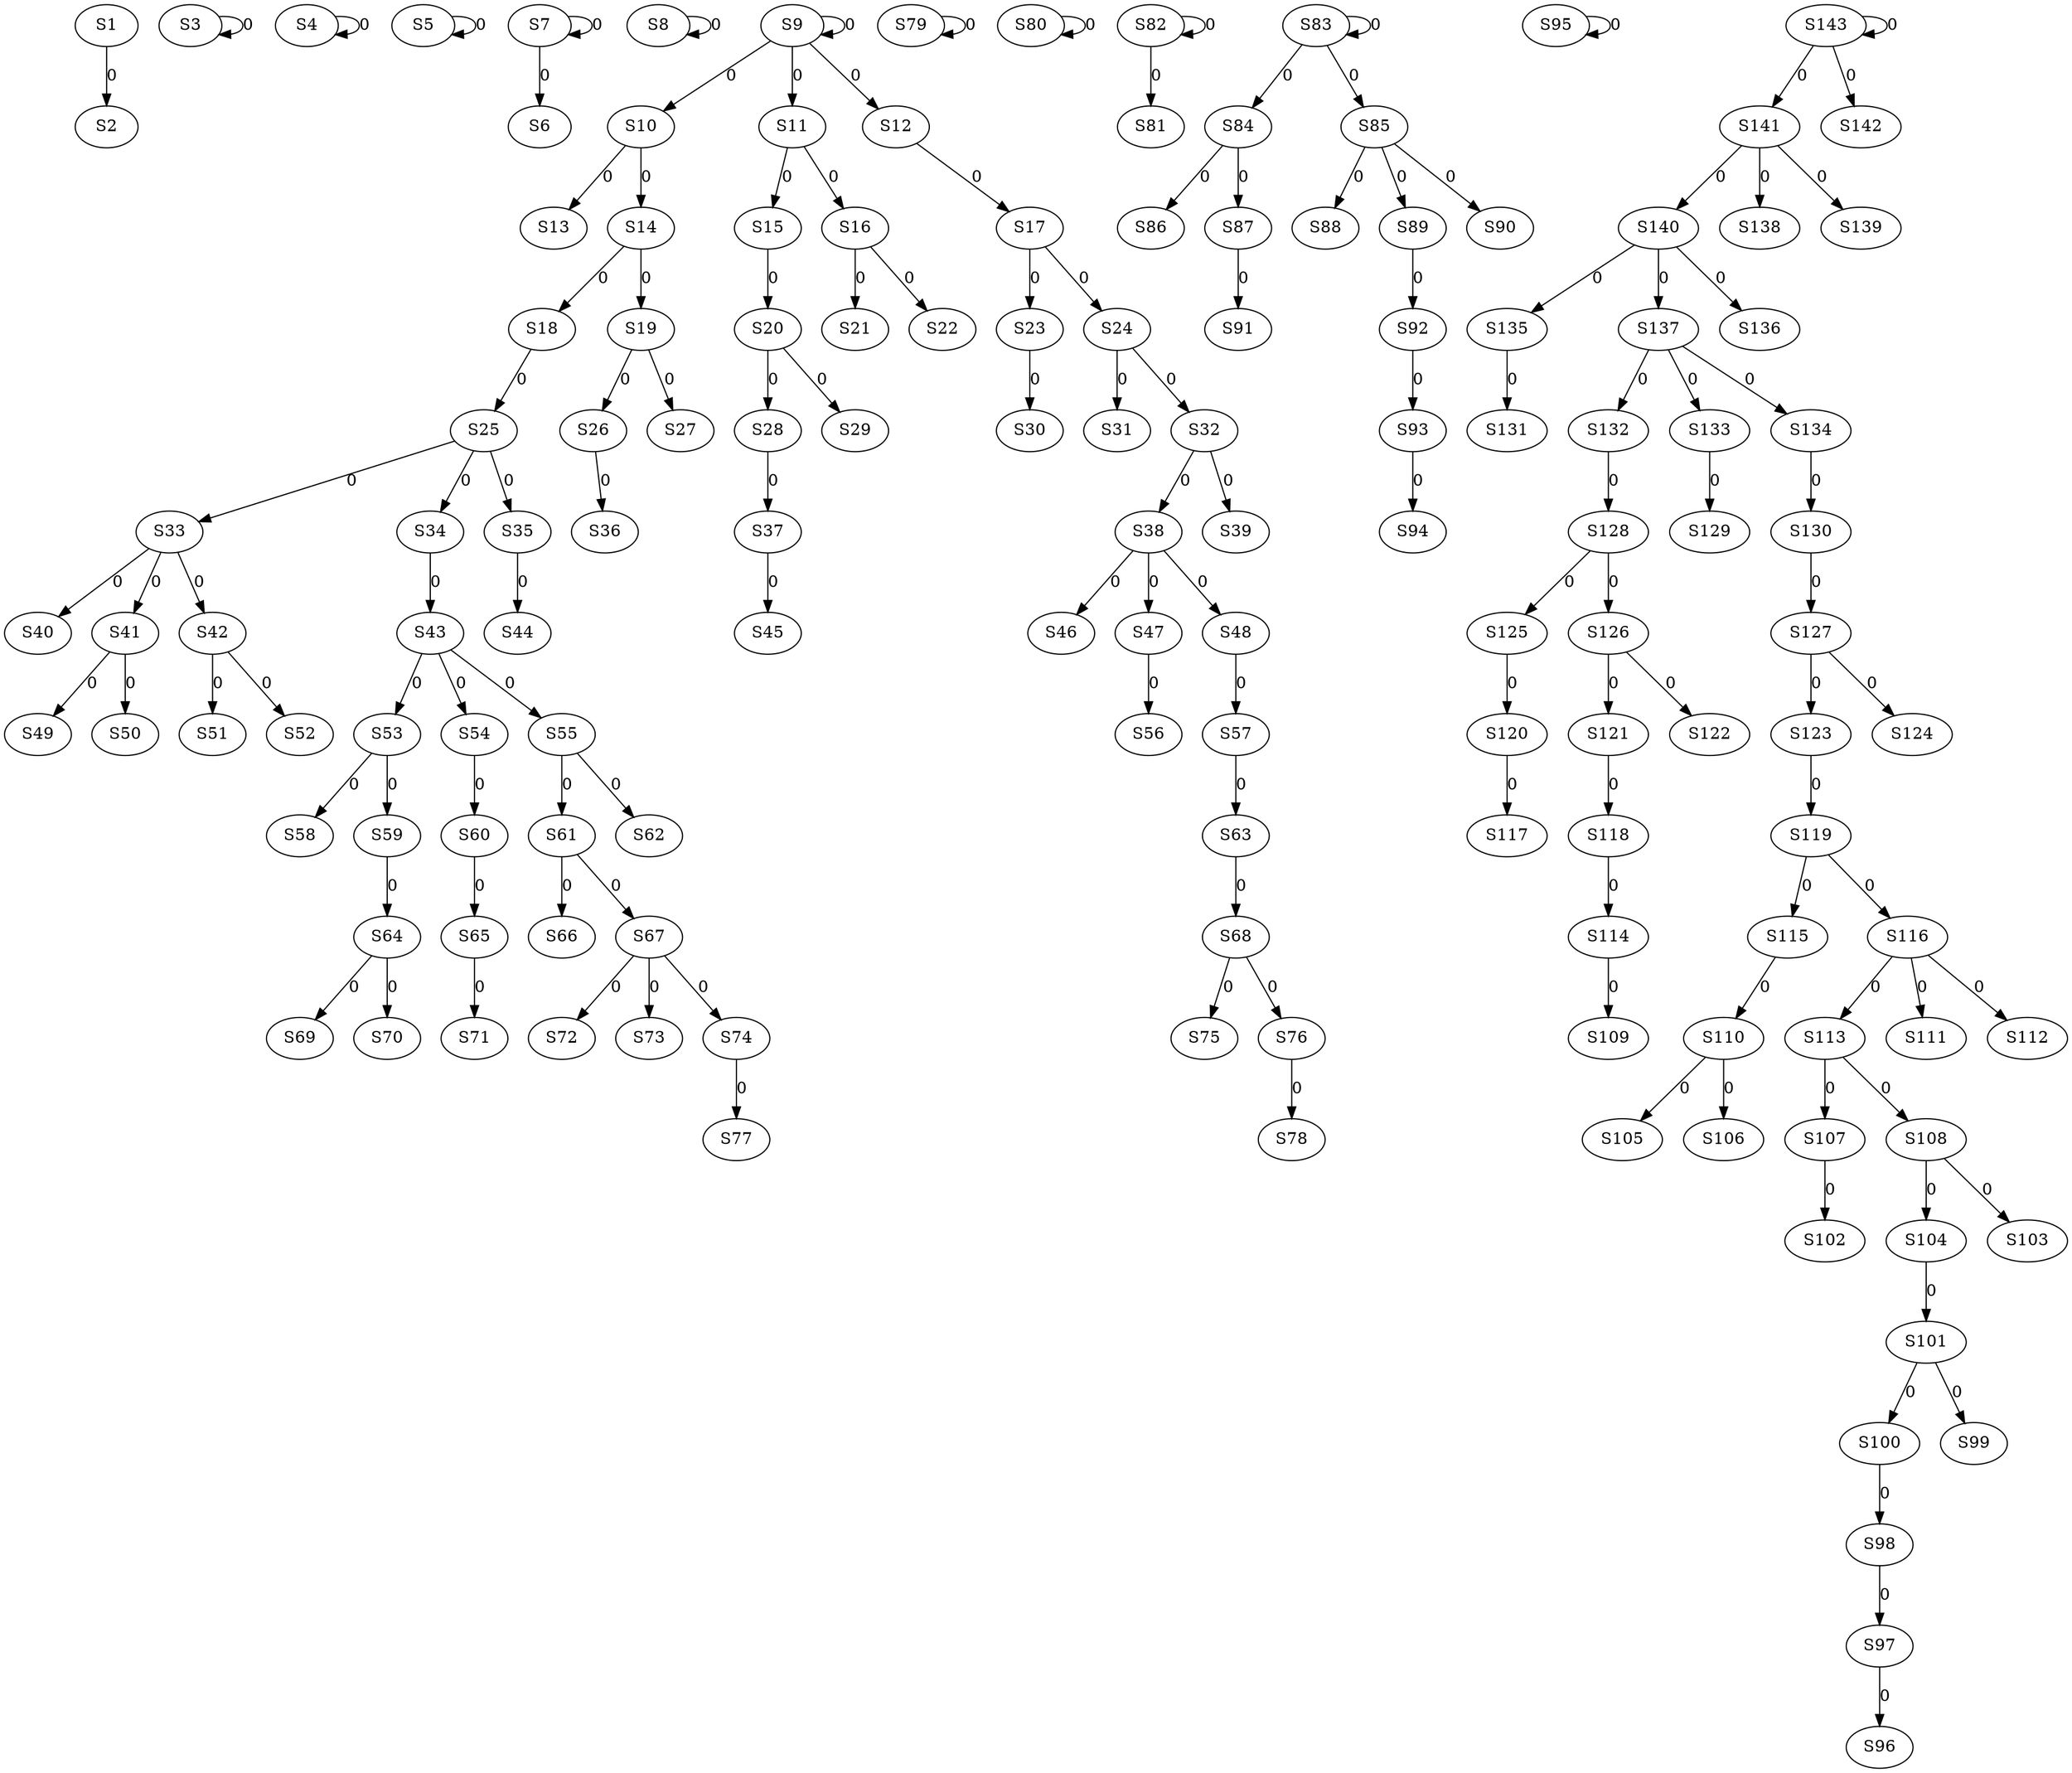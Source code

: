 strict digraph {
	S1 -> S2 [ label = 0 ];
	S3 -> S3 [ label = 0 ];
	S4 -> S4 [ label = 0 ];
	S5 -> S5 [ label = 0 ];
	S7 -> S6 [ label = 0 ];
	S7 -> S7 [ label = 0 ];
	S8 -> S8 [ label = 0 ];
	S9 -> S9 [ label = 0 ];
	S9 -> S10 [ label = 0 ];
	S9 -> S11 [ label = 0 ];
	S9 -> S12 [ label = 0 ];
	S10 -> S13 [ label = 0 ];
	S10 -> S14 [ label = 0 ];
	S11 -> S15 [ label = 0 ];
	S11 -> S16 [ label = 0 ];
	S12 -> S17 [ label = 0 ];
	S14 -> S18 [ label = 0 ];
	S14 -> S19 [ label = 0 ];
	S15 -> S20 [ label = 0 ];
	S16 -> S21 [ label = 0 ];
	S16 -> S22 [ label = 0 ];
	S17 -> S23 [ label = 0 ];
	S17 -> S24 [ label = 0 ];
	S18 -> S25 [ label = 0 ];
	S19 -> S26 [ label = 0 ];
	S19 -> S27 [ label = 0 ];
	S20 -> S28 [ label = 0 ];
	S20 -> S29 [ label = 0 ];
	S23 -> S30 [ label = 0 ];
	S24 -> S31 [ label = 0 ];
	S24 -> S32 [ label = 0 ];
	S25 -> S33 [ label = 0 ];
	S25 -> S34 [ label = 0 ];
	S25 -> S35 [ label = 0 ];
	S26 -> S36 [ label = 0 ];
	S28 -> S37 [ label = 0 ];
	S32 -> S38 [ label = 0 ];
	S32 -> S39 [ label = 0 ];
	S33 -> S40 [ label = 0 ];
	S33 -> S41 [ label = 0 ];
	S33 -> S42 [ label = 0 ];
	S34 -> S43 [ label = 0 ];
	S35 -> S44 [ label = 0 ];
	S37 -> S45 [ label = 0 ];
	S38 -> S46 [ label = 0 ];
	S38 -> S47 [ label = 0 ];
	S38 -> S48 [ label = 0 ];
	S41 -> S49 [ label = 0 ];
	S41 -> S50 [ label = 0 ];
	S42 -> S51 [ label = 0 ];
	S42 -> S52 [ label = 0 ];
	S43 -> S53 [ label = 0 ];
	S43 -> S54 [ label = 0 ];
	S43 -> S55 [ label = 0 ];
	S47 -> S56 [ label = 0 ];
	S48 -> S57 [ label = 0 ];
	S53 -> S58 [ label = 0 ];
	S53 -> S59 [ label = 0 ];
	S54 -> S60 [ label = 0 ];
	S55 -> S61 [ label = 0 ];
	S55 -> S62 [ label = 0 ];
	S57 -> S63 [ label = 0 ];
	S59 -> S64 [ label = 0 ];
	S60 -> S65 [ label = 0 ];
	S61 -> S66 [ label = 0 ];
	S61 -> S67 [ label = 0 ];
	S63 -> S68 [ label = 0 ];
	S64 -> S69 [ label = 0 ];
	S64 -> S70 [ label = 0 ];
	S65 -> S71 [ label = 0 ];
	S67 -> S72 [ label = 0 ];
	S67 -> S73 [ label = 0 ];
	S67 -> S74 [ label = 0 ];
	S68 -> S75 [ label = 0 ];
	S68 -> S76 [ label = 0 ];
	S74 -> S77 [ label = 0 ];
	S76 -> S78 [ label = 0 ];
	S79 -> S79 [ label = 0 ];
	S80 -> S80 [ label = 0 ];
	S82 -> S81 [ label = 0 ];
	S82 -> S82 [ label = 0 ];
	S83 -> S83 [ label = 0 ];
	S83 -> S84 [ label = 0 ];
	S83 -> S85 [ label = 0 ];
	S84 -> S86 [ label = 0 ];
	S84 -> S87 [ label = 0 ];
	S85 -> S88 [ label = 0 ];
	S85 -> S89 [ label = 0 ];
	S85 -> S90 [ label = 0 ];
	S87 -> S91 [ label = 0 ];
	S89 -> S92 [ label = 0 ];
	S92 -> S93 [ label = 0 ];
	S93 -> S94 [ label = 0 ];
	S95 -> S95 [ label = 0 ];
	S97 -> S96 [ label = 0 ];
	S98 -> S97 [ label = 0 ];
	S100 -> S98 [ label = 0 ];
	S101 -> S99 [ label = 0 ];
	S101 -> S100 [ label = 0 ];
	S104 -> S101 [ label = 0 ];
	S107 -> S102 [ label = 0 ];
	S108 -> S103 [ label = 0 ];
	S108 -> S104 [ label = 0 ];
	S110 -> S105 [ label = 0 ];
	S110 -> S106 [ label = 0 ];
	S113 -> S107 [ label = 0 ];
	S113 -> S108 [ label = 0 ];
	S114 -> S109 [ label = 0 ];
	S115 -> S110 [ label = 0 ];
	S116 -> S111 [ label = 0 ];
	S116 -> S112 [ label = 0 ];
	S116 -> S113 [ label = 0 ];
	S118 -> S114 [ label = 0 ];
	S119 -> S115 [ label = 0 ];
	S119 -> S116 [ label = 0 ];
	S120 -> S117 [ label = 0 ];
	S121 -> S118 [ label = 0 ];
	S123 -> S119 [ label = 0 ];
	S125 -> S120 [ label = 0 ];
	S126 -> S121 [ label = 0 ];
	S126 -> S122 [ label = 0 ];
	S127 -> S123 [ label = 0 ];
	S127 -> S124 [ label = 0 ];
	S128 -> S125 [ label = 0 ];
	S128 -> S126 [ label = 0 ];
	S130 -> S127 [ label = 0 ];
	S132 -> S128 [ label = 0 ];
	S133 -> S129 [ label = 0 ];
	S134 -> S130 [ label = 0 ];
	S135 -> S131 [ label = 0 ];
	S137 -> S132 [ label = 0 ];
	S137 -> S133 [ label = 0 ];
	S137 -> S134 [ label = 0 ];
	S140 -> S135 [ label = 0 ];
	S140 -> S136 [ label = 0 ];
	S140 -> S137 [ label = 0 ];
	S141 -> S138 [ label = 0 ];
	S141 -> S139 [ label = 0 ];
	S141 -> S140 [ label = 0 ];
	S143 -> S141 [ label = 0 ];
	S143 -> S142 [ label = 0 ];
	S143 -> S143 [ label = 0 ];
}